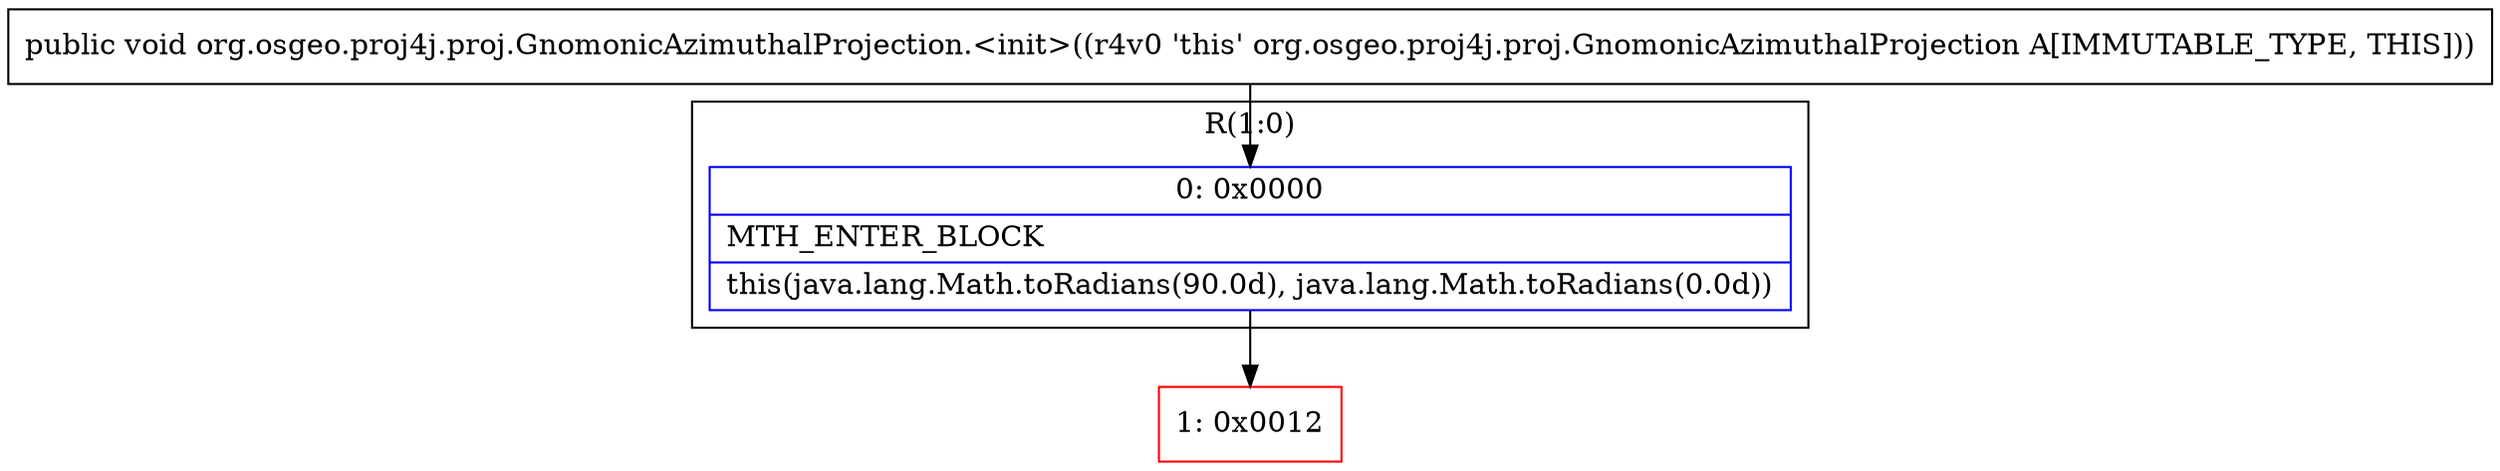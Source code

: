 digraph "CFG fororg.osgeo.proj4j.proj.GnomonicAzimuthalProjection.\<init\>()V" {
subgraph cluster_Region_1836786617 {
label = "R(1:0)";
node [shape=record,color=blue];
Node_0 [shape=record,label="{0\:\ 0x0000|MTH_ENTER_BLOCK\l|this(java.lang.Math.toRadians(90.0d), java.lang.Math.toRadians(0.0d))\l}"];
}
Node_1 [shape=record,color=red,label="{1\:\ 0x0012}"];
MethodNode[shape=record,label="{public void org.osgeo.proj4j.proj.GnomonicAzimuthalProjection.\<init\>((r4v0 'this' org.osgeo.proj4j.proj.GnomonicAzimuthalProjection A[IMMUTABLE_TYPE, THIS])) }"];
MethodNode -> Node_0;
Node_0 -> Node_1;
}

